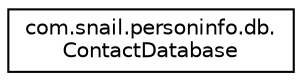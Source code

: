 digraph "Graphical Class Hierarchy"
{
 // LATEX_PDF_SIZE
  edge [fontname="Helvetica",fontsize="10",labelfontname="Helvetica",labelfontsize="10"];
  node [fontname="Helvetica",fontsize="10",shape=record];
  rankdir="LR";
  Node0 [label="com.snail.personinfo.db.\lContactDatabase",height=0.2,width=0.4,color="black", fillcolor="white", style="filled",URL="$classcom_1_1snail_1_1personinfo_1_1db_1_1_contact_database.html",tooltip=" "];
}
